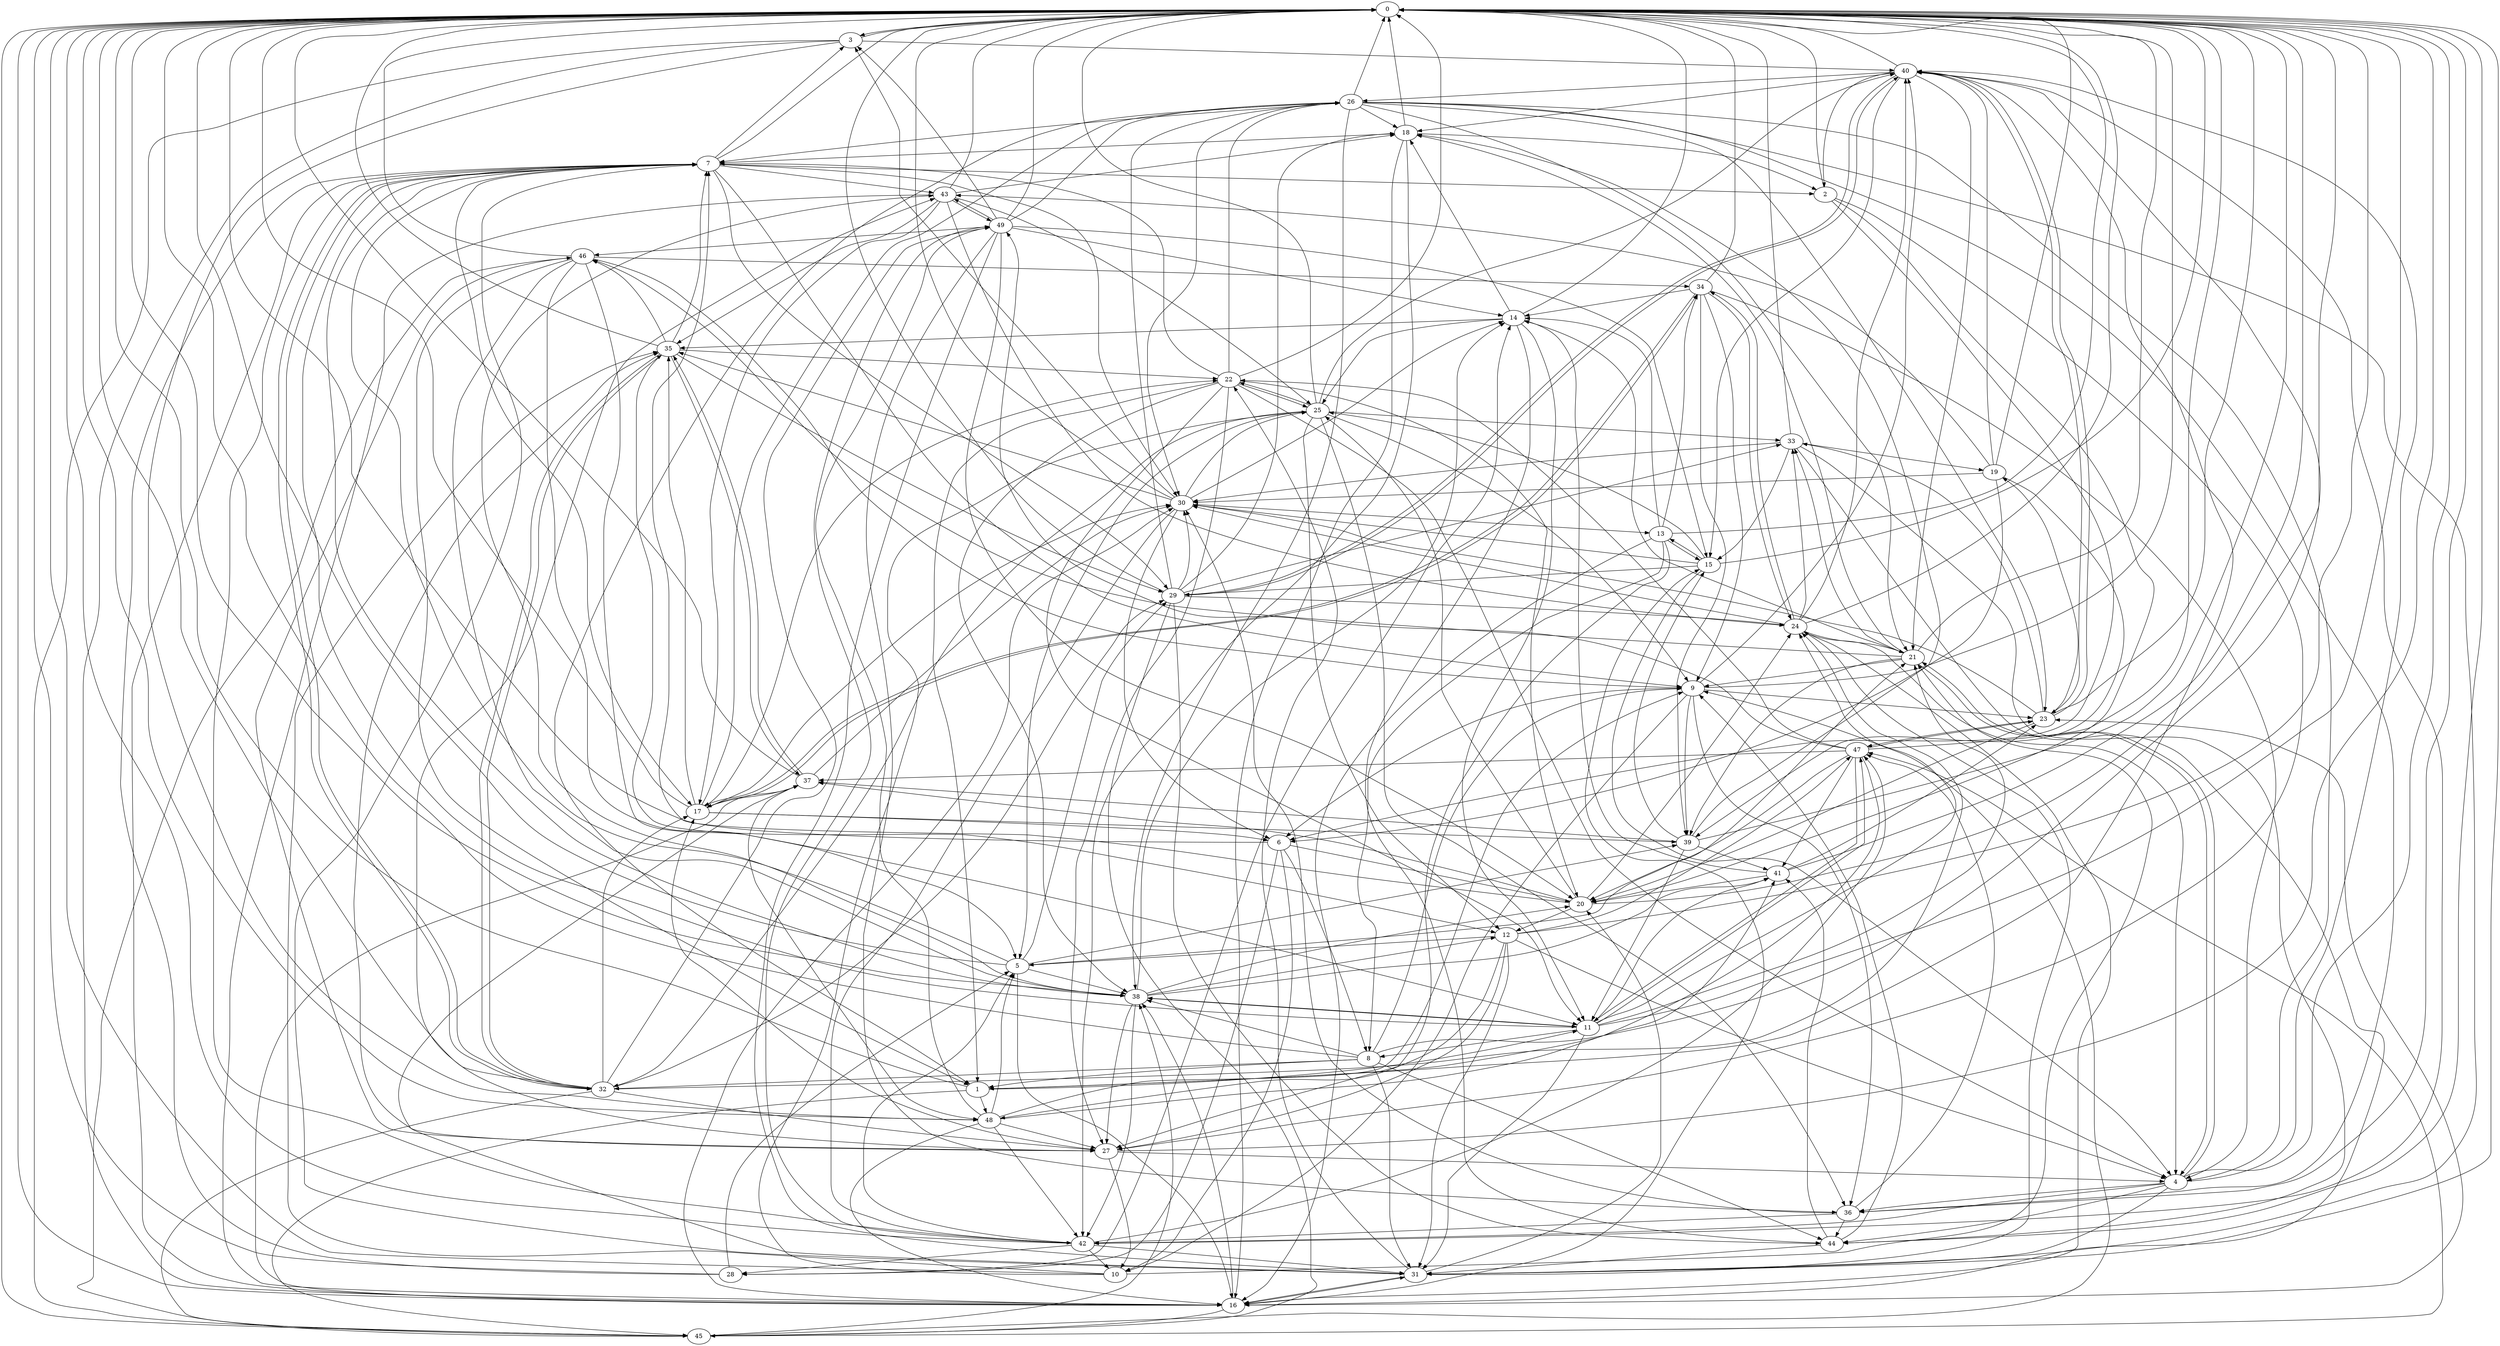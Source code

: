 strict digraph "" {
	0	 [component_delay=3];
	3	 [component_delay=3];
	0 -> 3	 [wire_delay=1];
	1	 [component_delay=3];
	1 -> 0	 [wire_delay=1];
	11	 [component_delay=3];
	1 -> 11	 [wire_delay=1];
	45	 [component_delay=3];
	1 -> 45	 [wire_delay=1];
	48	 [component_delay=3];
	1 -> 48	 [wire_delay=1];
	2	 [component_delay=3];
	2 -> 0	 [wire_delay=1];
	6	 [component_delay=3];
	2 -> 6	 [wire_delay=1];
	20	 [component_delay=3];
	2 -> 20	 [wire_delay=1];
	27	 [component_delay=3];
	2 -> 27	 [wire_delay=1];
	3 -> 0	 [wire_delay=1];
	16	 [component_delay=3];
	3 -> 16	 [wire_delay=1];
	40	 [component_delay=3];
	3 -> 40	 [wire_delay=1];
	3 -> 45	 [wire_delay=1];
	3 -> 48	 [wire_delay=1];
	4	 [component_delay=3];
	4 -> 0	 [wire_delay=1];
	21	 [component_delay=3];
	4 -> 21	 [wire_delay=1];
	31	 [component_delay=3];
	4 -> 31	 [wire_delay=1];
	36	 [component_delay=3];
	4 -> 36	 [wire_delay=1];
	4 -> 40	 [wire_delay=1];
	42	 [component_delay=3];
	4 -> 42	 [wire_delay=1];
	44	 [component_delay=3];
	4 -> 44	 [wire_delay=1];
	5	 [component_delay=3];
	5 -> 0	 [wire_delay=1];
	7	 [component_delay=3];
	5 -> 7	 [wire_delay=1];
	5 -> 16	 [wire_delay=1];
	5 -> 21	 [wire_delay=1];
	29	 [component_delay=3];
	5 -> 29	 [wire_delay=1];
	38	 [component_delay=3];
	5 -> 38	 [wire_delay=1];
	39	 [component_delay=3];
	5 -> 39	 [wire_delay=1];
	6 -> 0	 [wire_delay=1];
	8	 [component_delay=3];
	6 -> 8	 [wire_delay=1];
	10	 [component_delay=3];
	6 -> 10	 [wire_delay=1];
	6 -> 20	 [wire_delay=1];
	28	 [component_delay=3];
	6 -> 28	 [wire_delay=1];
	7 -> 0	 [wire_delay=1];
	7 -> 2	 [wire_delay=1];
	7 -> 3	 [wire_delay=1];
	9	 [component_delay=3];
	7 -> 9	 [wire_delay=1];
	17	 [component_delay=3];
	7 -> 17	 [wire_delay=1];
	7 -> 29	 [wire_delay=1];
	30	 [component_delay=3];
	7 -> 30	 [wire_delay=1];
	32	 [component_delay=3];
	7 -> 32	 [wire_delay=1];
	7 -> 42	 [wire_delay=1];
	43	 [component_delay=3];
	7 -> 43	 [wire_delay=1];
	8 -> 0	 [wire_delay=1];
	8 -> 1	 [wire_delay=1];
	8 -> 9	 [wire_delay=1];
	8 -> 31	 [wire_delay=1];
	8 -> 32	 [wire_delay=1];
	8 -> 38	 [wire_delay=1];
	8 -> 40	 [wire_delay=1];
	8 -> 44	 [wire_delay=1];
	9 -> 0	 [wire_delay=1];
	9 -> 6	 [wire_delay=1];
	9 -> 10	 [wire_delay=1];
	23	 [component_delay=3];
	9 -> 23	 [wire_delay=1];
	9 -> 36	 [wire_delay=1];
	9 -> 39	 [wire_delay=1];
	9 -> 40	 [wire_delay=1];
	10 -> 0	 [wire_delay=1];
	10 -> 21	 [wire_delay=1];
	25	 [component_delay=3];
	10 -> 25	 [wire_delay=1];
	35	 [component_delay=3];
	10 -> 35	 [wire_delay=1];
	11 -> 0	 [wire_delay=1];
	11 -> 7	 [wire_delay=1];
	11 -> 8	 [wire_delay=1];
	11 -> 21	 [wire_delay=1];
	24	 [component_delay=3];
	11 -> 24	 [wire_delay=1];
	11 -> 31	 [wire_delay=1];
	11 -> 38	 [wire_delay=1];
	41	 [component_delay=3];
	11 -> 41	 [wire_delay=1];
	47	 [component_delay=3];
	11 -> 47	 [wire_delay=1];
	12	 [component_delay=3];
	12 -> 0	 [wire_delay=1];
	12 -> 4	 [wire_delay=1];
	12 -> 5	 [wire_delay=1];
	12 -> 27	 [wire_delay=1];
	12 -> 31	 [wire_delay=1];
	12 -> 47	 [wire_delay=1];
	12 -> 48	 [wire_delay=1];
	13	 [component_delay=3];
	13 -> 0	 [wire_delay=1];
	13 -> 8	 [wire_delay=1];
	14	 [component_delay=3];
	13 -> 14	 [wire_delay=1];
	15	 [component_delay=3];
	13 -> 15	 [wire_delay=1];
	13 -> 16	 [wire_delay=1];
	13 -> 27	 [wire_delay=1];
	34	 [component_delay=3];
	13 -> 34	 [wire_delay=1];
	14 -> 0	 [wire_delay=1];
	14 -> 11	 [wire_delay=1];
	18	 [component_delay=3];
	14 -> 18	 [wire_delay=1];
	14 -> 25	 [wire_delay=1];
	14 -> 35	 [wire_delay=1];
	14 -> 44	 [wire_delay=1];
	15 -> 0	 [wire_delay=1];
	15 -> 4	 [wire_delay=1];
	15 -> 13	 [wire_delay=1];
	15 -> 25	 [wire_delay=1];
	15 -> 29	 [wire_delay=1];
	15 -> 30	 [wire_delay=1];
	16 -> 0	 [wire_delay=1];
	16 -> 7	 [wire_delay=1];
	16 -> 15	 [wire_delay=1];
	16 -> 23	 [wire_delay=1];
	16 -> 30	 [wire_delay=1];
	16 -> 31	 [wire_delay=1];
	37	 [component_delay=3];
	16 -> 37	 [wire_delay=1];
	16 -> 38	 [wire_delay=1];
	16 -> 45	 [wire_delay=1];
	17 -> 0	 [wire_delay=1];
	17 -> 6	 [wire_delay=1];
	22	 [component_delay=3];
	17 -> 22	 [wire_delay=1];
	26	 [component_delay=3];
	17 -> 26	 [wire_delay=1];
	17 -> 30	 [wire_delay=1];
	17 -> 34	 [wire_delay=1];
	17 -> 35	 [wire_delay=1];
	17 -> 39	 [wire_delay=1];
	18 -> 0	 [wire_delay=1];
	18 -> 2	 [wire_delay=1];
	18 -> 7	 [wire_delay=1];
	18 -> 16	 [wire_delay=1];
	18 -> 42	 [wire_delay=1];
	19	 [component_delay=3];
	19 -> 0	 [wire_delay=1];
	19 -> 6	 [wire_delay=1];
	19 -> 30	 [wire_delay=1];
	19 -> 39	 [wire_delay=1];
	19 -> 40	 [wire_delay=1];
	19 -> 43	 [wire_delay=1];
	20 -> 0	 [wire_delay=1];
	20 -> 7	 [wire_delay=1];
	20 -> 12	 [wire_delay=1];
	20 -> 24	 [wire_delay=1];
	20 -> 25	 [wire_delay=1];
	20 -> 37	 [wire_delay=1];
	21 -> 0	 [wire_delay=1];
	21 -> 4	 [wire_delay=1];
	21 -> 9	 [wire_delay=1];
	21 -> 14	 [wire_delay=1];
	21 -> 18	 [wire_delay=1];
	33	 [component_delay=3];
	21 -> 33	 [wire_delay=1];
	21 -> 39	 [wire_delay=1];
	46	 [component_delay=3];
	21 -> 46	 [wire_delay=1];
	22 -> 0	 [wire_delay=1];
	22 -> 1	 [wire_delay=1];
	22 -> 4	 [wire_delay=1];
	22 -> 7	 [wire_delay=1];
	22 -> 11	 [wire_delay=1];
	22 -> 20	 [wire_delay=1];
	22 -> 25	 [wire_delay=1];
	22 -> 26	 [wire_delay=1];
	22 -> 27	 [wire_delay=1];
	22 -> 38	 [wire_delay=1];
	23 -> 0	 [wire_delay=1];
	23 -> 19	 [wire_delay=1];
	23 -> 20	 [wire_delay=1];
	23 -> 30	 [wire_delay=1];
	23 -> 33	 [wire_delay=1];
	23 -> 40	 [wire_delay=1];
	23 -> 47	 [wire_delay=1];
	24 -> 0	 [wire_delay=1];
	24 -> 4	 [wire_delay=1];
	24 -> 16	 [wire_delay=1];
	24 -> 21	 [wire_delay=1];
	24 -> 30	 [wire_delay=1];
	24 -> 33	 [wire_delay=1];
	24 -> 34	 [wire_delay=1];
	24 -> 40	 [wire_delay=1];
	25 -> 0	 [wire_delay=1];
	25 -> 5	 [wire_delay=1];
	25 -> 9	 [wire_delay=1];
	25 -> 12	 [wire_delay=1];
	25 -> 22	 [wire_delay=1];
	25 -> 32	 [wire_delay=1];
	25 -> 33	 [wire_delay=1];
	25 -> 36	 [wire_delay=1];
	25 -> 40	 [wire_delay=1];
	26 -> 0	 [wire_delay=1];
	26 -> 1	 [wire_delay=1];
	26 -> 4	 [wire_delay=1];
	26 -> 7	 [wire_delay=1];
	26 -> 18	 [wire_delay=1];
	26 -> 21	 [wire_delay=1];
	26 -> 23	 [wire_delay=1];
	26 -> 30	 [wire_delay=1];
	26 -> 31	 [wire_delay=1];
	26 -> 36	 [wire_delay=1];
	26 -> 38	 [wire_delay=1];
	27 -> 0	 [wire_delay=1];
	27 -> 4	 [wire_delay=1];
	27 -> 10	 [wire_delay=1];
	27 -> 17	 [wire_delay=1];
	27 -> 35	 [wire_delay=1];
	27 -> 43	 [wire_delay=1];
	28 -> 0	 [wire_delay=1];
	28 -> 5	 [wire_delay=1];
	28 -> 7	 [wire_delay=1];
	28 -> 14	 [wire_delay=1];
	29 -> 0	 [wire_delay=1];
	29 -> 18	 [wire_delay=1];
	29 -> 24	 [wire_delay=1];
	29 -> 26	 [wire_delay=1];
	29 -> 30	 [wire_delay=1];
	29 -> 33	 [wire_delay=1];
	29 -> 40	 [wire_delay=1];
	29 -> 44	 [wire_delay=1];
	29 -> 45	 [wire_delay=1];
	30 -> 0	 [wire_delay=1];
	30 -> 3	 [wire_delay=1];
	30 -> 6	 [wire_delay=1];
	30 -> 13	 [wire_delay=1];
	30 -> 14	 [wire_delay=1];
	30 -> 25	 [wire_delay=1];
	30 -> 35	 [wire_delay=1];
	30 -> 42	 [wire_delay=1];
	31 -> 0	 [wire_delay=1];
	31 -> 7	 [wire_delay=1];
	31 -> 16	 [wire_delay=1];
	31 -> 20	 [wire_delay=1];
	31 -> 22	 [wire_delay=1];
	31 -> 24	 [wire_delay=1];
	31 -> 37	 [wire_delay=1];
	32 -> 0	 [wire_delay=1];
	32 -> 7	 [wire_delay=1];
	32 -> 17	 [wire_delay=1];
	32 -> 24	 [wire_delay=1];
	32 -> 27	 [wire_delay=1];
	32 -> 29	 [wire_delay=1];
	32 -> 35	 [wire_delay=1];
	32 -> 45	 [wire_delay=1];
	49	 [component_delay=3];
	32 -> 49	 [wire_delay=1];
	33 -> 0	 [wire_delay=1];
	33 -> 15	 [wire_delay=1];
	33 -> 16	 [wire_delay=1];
	33 -> 19	 [wire_delay=1];
	33 -> 30	 [wire_delay=1];
	33 -> 44	 [wire_delay=1];
	34 -> 0	 [wire_delay=1];
	34 -> 4	 [wire_delay=1];
	34 -> 9	 [wire_delay=1];
	34 -> 14	 [wire_delay=1];
	34 -> 17	 [wire_delay=1];
	34 -> 24	 [wire_delay=1];
	34 -> 39	 [wire_delay=1];
	35 -> 0	 [wire_delay=1];
	35 -> 7	 [wire_delay=1];
	35 -> 12	 [wire_delay=1];
	35 -> 22	 [wire_delay=1];
	35 -> 29	 [wire_delay=1];
	35 -> 32	 [wire_delay=1];
	35 -> 37	 [wire_delay=1];
	35 -> 46	 [wire_delay=1];
	36 -> 0	 [wire_delay=1];
	36 -> 30	 [wire_delay=1];
	36 -> 42	 [wire_delay=1];
	36 -> 44	 [wire_delay=1];
	36 -> 47	 [wire_delay=1];
	37 -> 0	 [wire_delay=1];
	37 -> 17	 [wire_delay=1];
	37 -> 30	 [wire_delay=1];
	37 -> 35	 [wire_delay=1];
	37 -> 48	 [wire_delay=1];
	38 -> 0	 [wire_delay=1];
	38 -> 7	 [wire_delay=1];
	38 -> 11	 [wire_delay=1];
	38 -> 12	 [wire_delay=1];
	38 -> 14	 [wire_delay=1];
	38 -> 20	 [wire_delay=1];
	38 -> 27	 [wire_delay=1];
	38 -> 41	 [wire_delay=1];
	38 -> 42	 [wire_delay=1];
	38 -> 43	 [wire_delay=1];
	39 -> 0	 [wire_delay=1];
	39 -> 11	 [wire_delay=1];
	39 -> 15	 [wire_delay=1];
	39 -> 18	 [wire_delay=1];
	39 -> 37	 [wire_delay=1];
	39 -> 41	 [wire_delay=1];
	40 -> 0	 [wire_delay=1];
	40 -> 1	 [wire_delay=1];
	40 -> 2	 [wire_delay=1];
	40 -> 15	 [wire_delay=1];
	40 -> 18	 [wire_delay=1];
	40 -> 21	 [wire_delay=1];
	40 -> 23	 [wire_delay=1];
	40 -> 26	 [wire_delay=1];
	40 -> 29	 [wire_delay=1];
	40 -> 42	 [wire_delay=1];
	41 -> 0	 [wire_delay=1];
	41 -> 14	 [wire_delay=1];
	41 -> 20	 [wire_delay=1];
	41 -> 23	 [wire_delay=1];
	42 -> 0	 [wire_delay=1];
	42 -> 5	 [wire_delay=1];
	42 -> 10	 [wire_delay=1];
	42 -> 28	 [wire_delay=1];
	42 -> 31	 [wire_delay=1];
	42 -> 47	 [wire_delay=1];
	42 -> 49	 [wire_delay=1];
	43 -> 0	 [wire_delay=1];
	43 -> 16	 [wire_delay=1];
	43 -> 17	 [wire_delay=1];
	43 -> 18	 [wire_delay=1];
	43 -> 24	 [wire_delay=1];
	43 -> 25	 [wire_delay=1];
	43 -> 35	 [wire_delay=1];
	43 -> 49	 [wire_delay=1];
	44 -> 0	 [wire_delay=1];
	44 -> 9	 [wire_delay=1];
	44 -> 31	 [wire_delay=1];
	44 -> 41	 [wire_delay=1];
	45 -> 0	 [wire_delay=1];
	45 -> 9	 [wire_delay=1];
	45 -> 38	 [wire_delay=1];
	45 -> 46	 [wire_delay=1];
	45 -> 47	 [wire_delay=1];
	46 -> 0	 [wire_delay=1];
	46 -> 1	 [wire_delay=1];
	46 -> 5	 [wire_delay=1];
	46 -> 9	 [wire_delay=1];
	46 -> 11	 [wire_delay=1];
	46 -> 27	 [wire_delay=1];
	46 -> 34	 [wire_delay=1];
	46 -> 38	 [wire_delay=1];
	47 -> 0	 [wire_delay=1];
	47 -> 1	 [wire_delay=1];
	47 -> 11	 [wire_delay=1];
	47 -> 20	 [wire_delay=1];
	47 -> 22	 [wire_delay=1];
	47 -> 23	 [wire_delay=1];
	47 -> 37	 [wire_delay=1];
	47 -> 41	 [wire_delay=1];
	47 -> 49	 [wire_delay=1];
	48 -> 0	 [wire_delay=1];
	48 -> 5	 [wire_delay=1];
	48 -> 9	 [wire_delay=1];
	48 -> 16	 [wire_delay=1];
	48 -> 27	 [wire_delay=1];
	48 -> 41	 [wire_delay=1];
	48 -> 42	 [wire_delay=1];
	48 -> 49	 [wire_delay=1];
	49 -> 0	 [wire_delay=1];
	49 -> 3	 [wire_delay=1];
	49 -> 14	 [wire_delay=1];
	49 -> 15	 [wire_delay=1];
	49 -> 20	 [wire_delay=1];
	49 -> 26	 [wire_delay=1];
	49 -> 31	 [wire_delay=1];
	49 -> 36	 [wire_delay=1];
	49 -> 43	 [wire_delay=1];
	49 -> 46	 [wire_delay=1];
}
